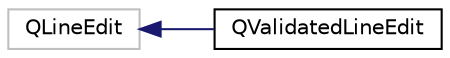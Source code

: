 digraph "Graphical Class Hierarchy"
{
  edge [fontname="Helvetica",fontsize="10",labelfontname="Helvetica",labelfontsize="10"];
  node [fontname="Helvetica",fontsize="10",shape=record];
  rankdir="LR";
  Node120 [label="QLineEdit",height=0.2,width=0.4,color="grey75", fillcolor="white", style="filled"];
  Node120 -> Node0 [dir="back",color="midnightblue",fontsize="10",style="solid",fontname="Helvetica"];
  Node0 [label="QValidatedLineEdit",height=0.2,width=0.4,color="black", fillcolor="white", style="filled",URL="$d6/df3/class_q_validated_line_edit.html",tooltip="Line edit that can be marked as \"invalid\" to show input validation feedback. "];
}
